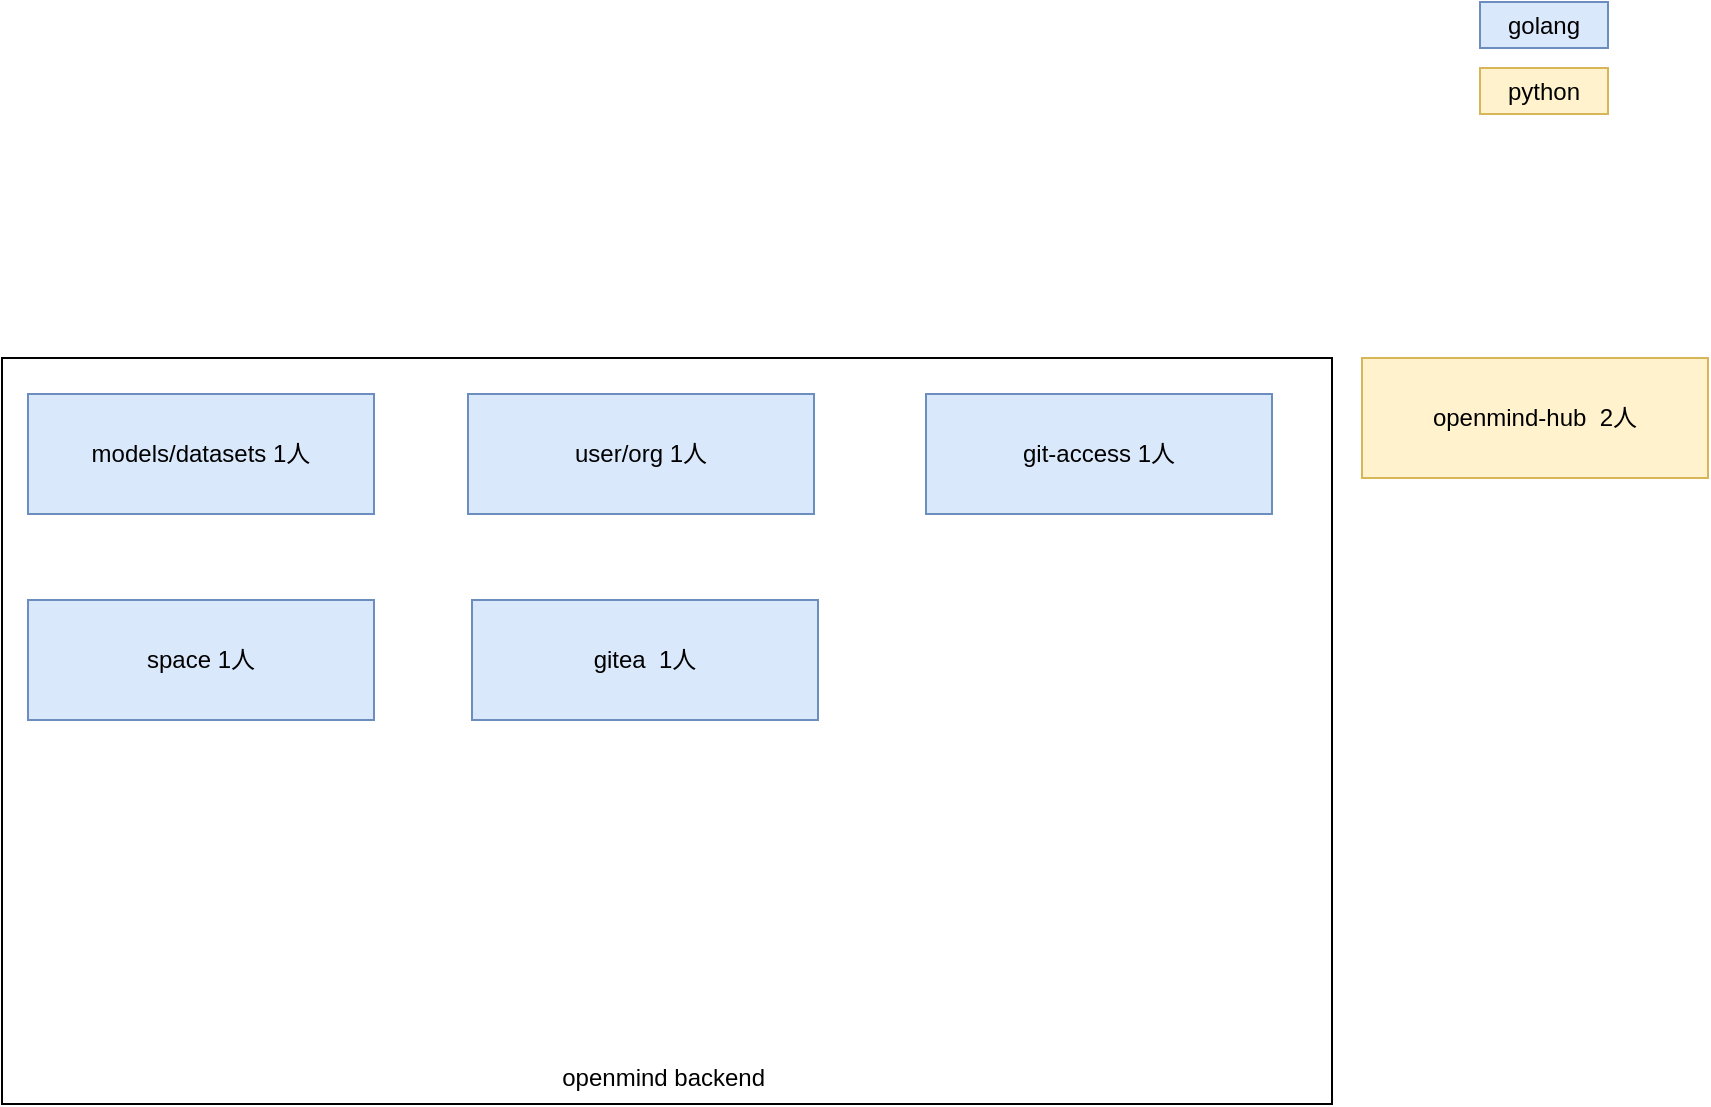 <mxfile version="24.4.7" type="github">
  <diagram name="第 1 页" id="lk56JbLouKe6NAwdh4Cm">
    <mxGraphModel dx="2870" dy="1961" grid="0" gridSize="10" guides="1" tooltips="1" connect="1" arrows="1" fold="1" page="0" pageScale="1" pageWidth="827" pageHeight="1169" math="0" shadow="0">
      <root>
        <mxCell id="0" />
        <mxCell id="1" parent="0" />
        <mxCell id="rCN9uPQE8lMUD-80P1FL-1" value="&lt;div&gt;&lt;br&gt;&lt;/div&gt;&lt;div&gt;&lt;br&gt;&lt;/div&gt;&lt;div&gt;&lt;br&gt;&lt;/div&gt;&lt;div&gt;&lt;br&gt;&lt;/div&gt;&lt;div&gt;&lt;br&gt;&lt;/div&gt;&lt;div&gt;&lt;br&gt;&lt;/div&gt;&lt;div&gt;&lt;br&gt;&lt;/div&gt;&lt;div&gt;&lt;br&gt;&lt;/div&gt;&lt;div&gt;&lt;br&gt;&lt;/div&gt;&lt;div&gt;&lt;br&gt;&lt;/div&gt;&lt;div&gt;&lt;br&gt;&lt;/div&gt;&lt;div&gt;&lt;br&gt;&lt;/div&gt;&lt;div&gt;&lt;br&gt;&lt;/div&gt;&lt;div&gt;&lt;br&gt;&lt;/div&gt;&lt;div&gt;&lt;br&gt;&lt;/div&gt;&lt;div&gt;&lt;br&gt;&lt;/div&gt;&lt;div&gt;&lt;br&gt;&lt;/div&gt;&lt;div&gt;&lt;br&gt;&lt;/div&gt;&lt;div&gt;&lt;br&gt;&lt;/div&gt;&lt;div&gt;&lt;br&gt;&lt;/div&gt;&lt;div&gt;&lt;br&gt;&lt;/div&gt;&lt;div&gt;&lt;br&gt;&lt;/div&gt;&lt;div&gt;&lt;br&gt;&lt;/div&gt;&lt;div&gt;&lt;br&gt;&lt;/div&gt;openmind backend&amp;nbsp;" style="rounded=0;whiteSpace=wrap;html=1;" vertex="1" parent="1">
          <mxGeometry x="-412" y="-338" width="665" height="373" as="geometry" />
        </mxCell>
        <mxCell id="rCN9uPQE8lMUD-80P1FL-3" value="models/datasets 1人" style="rounded=0;whiteSpace=wrap;html=1;fillColor=#dae8fc;strokeColor=#6c8ebf;" vertex="1" parent="1">
          <mxGeometry x="-399" y="-320" width="173" height="60" as="geometry" />
        </mxCell>
        <mxCell id="rCN9uPQE8lMUD-80P1FL-6" value="user/org&amp;nbsp;1人" style="rounded=0;whiteSpace=wrap;html=1;fillColor=#dae8fc;strokeColor=#6c8ebf;" vertex="1" parent="1">
          <mxGeometry x="-179" y="-320" width="173" height="60" as="geometry" />
        </mxCell>
        <mxCell id="rCN9uPQE8lMUD-80P1FL-7" value="git-access&amp;nbsp;1人" style="rounded=0;whiteSpace=wrap;html=1;fillColor=#dae8fc;strokeColor=#6c8ebf;" vertex="1" parent="1">
          <mxGeometry x="50" y="-320" width="173" height="60" as="geometry" />
        </mxCell>
        <mxCell id="rCN9uPQE8lMUD-80P1FL-10" value="space&amp;nbsp;1人" style="rounded=0;whiteSpace=wrap;html=1;fillColor=#dae8fc;strokeColor=#6c8ebf;" vertex="1" parent="1">
          <mxGeometry x="-399" y="-217" width="173" height="60" as="geometry" />
        </mxCell>
        <mxCell id="rCN9uPQE8lMUD-80P1FL-11" value="gitea&amp;nbsp;&amp;nbsp;1人" style="rounded=0;whiteSpace=wrap;html=1;fillColor=#dae8fc;strokeColor=#6c8ebf;" vertex="1" parent="1">
          <mxGeometry x="-177" y="-217" width="173" height="60" as="geometry" />
        </mxCell>
        <mxCell id="rCN9uPQE8lMUD-80P1FL-12" value="openmind-hub&amp;nbsp; 2人" style="rounded=0;whiteSpace=wrap;html=1;fillColor=#fff2cc;strokeColor=#d6b656;" vertex="1" parent="1">
          <mxGeometry x="268" y="-338" width="173" height="60" as="geometry" />
        </mxCell>
        <mxCell id="rCN9uPQE8lMUD-80P1FL-13" value="python" style="rounded=0;whiteSpace=wrap;html=1;fillColor=#fff2cc;strokeColor=#d6b656;" vertex="1" parent="1">
          <mxGeometry x="327" y="-483" width="64" height="23" as="geometry" />
        </mxCell>
        <mxCell id="rCN9uPQE8lMUD-80P1FL-14" value="golang" style="rounded=0;whiteSpace=wrap;html=1;fillColor=#dae8fc;strokeColor=#6c8ebf;" vertex="1" parent="1">
          <mxGeometry x="327" y="-516" width="64" height="23" as="geometry" />
        </mxCell>
      </root>
    </mxGraphModel>
  </diagram>
</mxfile>
